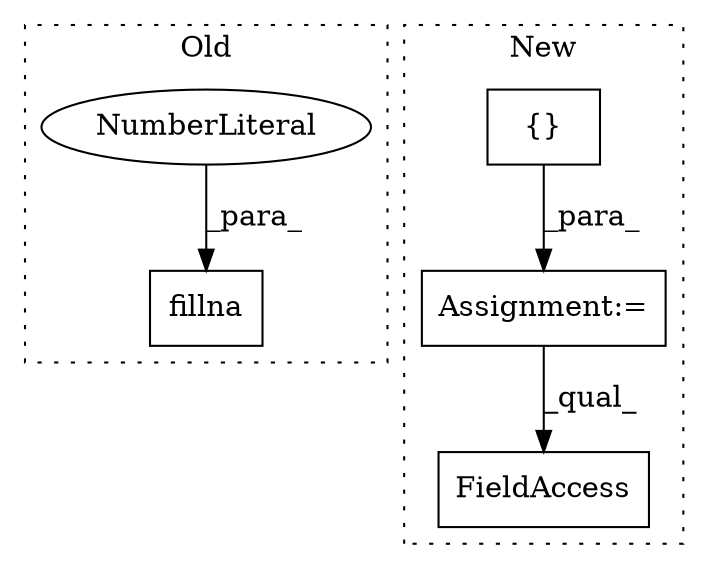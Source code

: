 digraph G {
subgraph cluster0 {
1 [label="fillna" a="32" s="4203,4211" l="7,1" shape="box"];
3 [label="NumberLiteral" a="34" s="4210" l="1" shape="ellipse"];
label = "Old";
style="dotted";
}
subgraph cluster1 {
2 [label="{}" a="4" s="4299,4320" l="1,1" shape="box"];
4 [label="FieldAccess" a="22" s="4632" l="38" shape="box"];
5 [label="Assignment:=" a="7" s="4263" l="1" shape="box"];
label = "New";
style="dotted";
}
2 -> 5 [label="_para_"];
3 -> 1 [label="_para_"];
5 -> 4 [label="_qual_"];
}